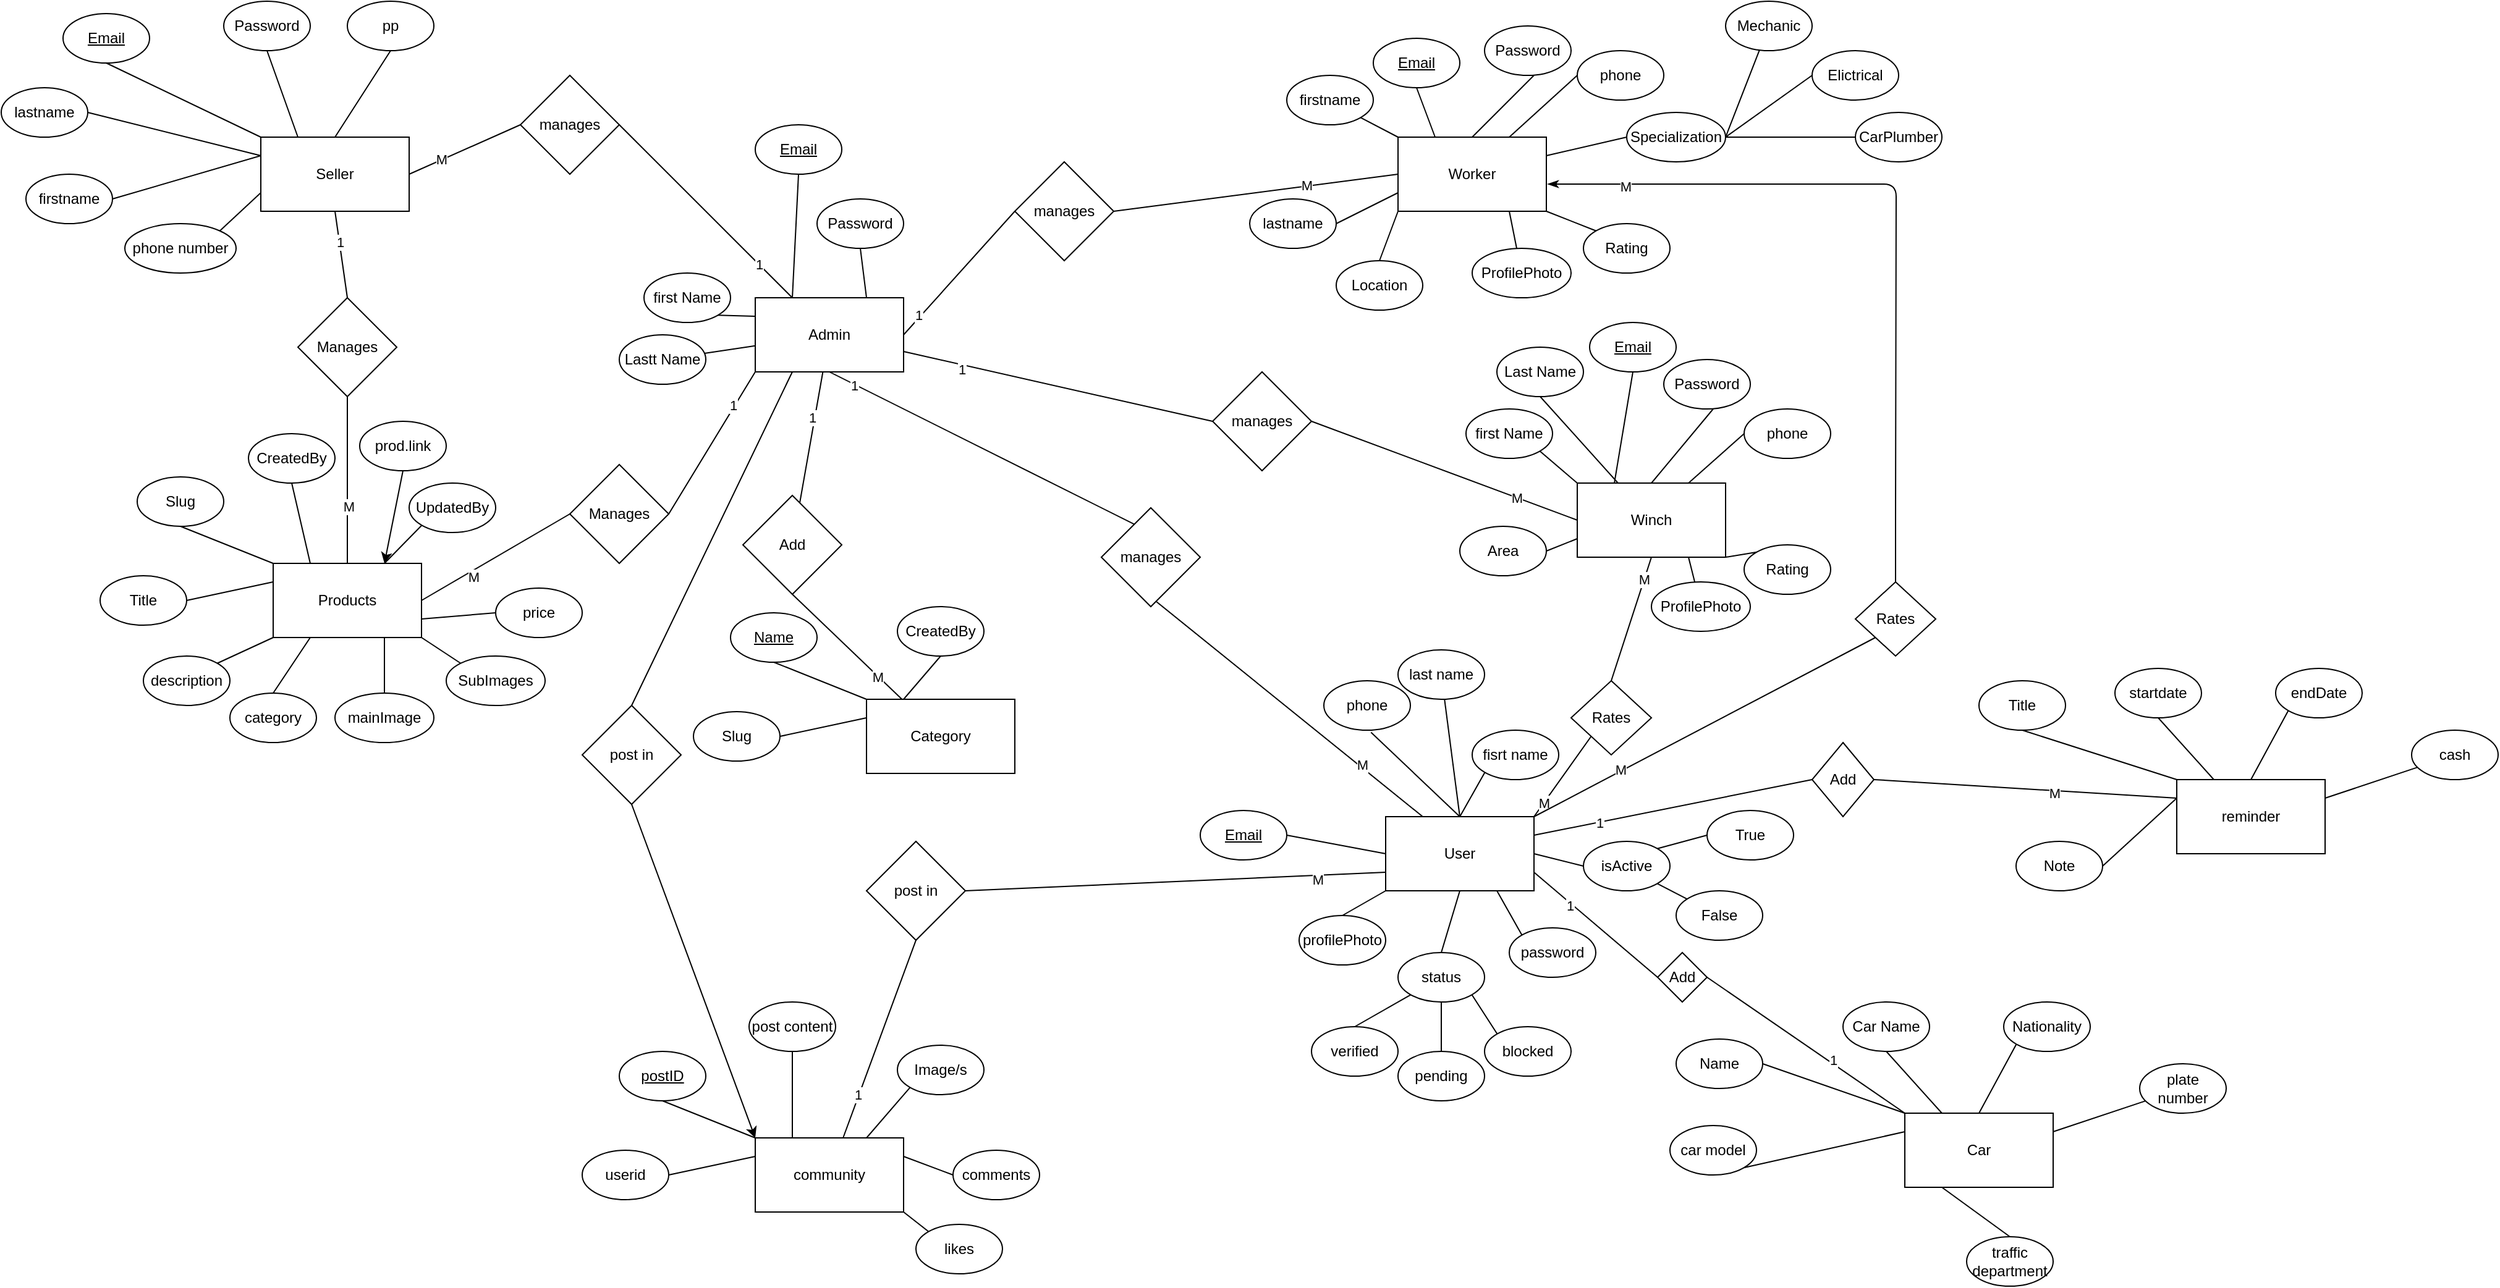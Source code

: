 <mxfile>
    <diagram id="OCHlFH7WqUXdaVGw65OF" name="Page-1">
        <mxGraphModel dx="1028" dy="421" grid="1" gridSize="10" guides="1" tooltips="1" connect="1" arrows="1" fold="1" page="1" pageScale="1" pageWidth="850" pageHeight="1100" math="0" shadow="0">
            <root>
                <mxCell id="0"/>
                <mxCell id="1" parent="0"/>
                <mxCell id="36" style="edgeStyle=none;html=1;exitX=0;exitY=0.25;exitDx=0;exitDy=0;entryX=1;entryY=1;entryDx=0;entryDy=0;strokeColor=default;endArrow=none;endFill=0;" parent="1" source="2" target="4" edge="1">
                    <mxGeometry relative="1" as="geometry"/>
                </mxCell>
                <mxCell id="37" style="edgeStyle=none;html=1;exitX=0.25;exitY=0;exitDx=0;exitDy=0;entryX=0.5;entryY=1;entryDx=0;entryDy=0;strokeColor=default;endArrow=none;endFill=0;" parent="1" source="2" target="3" edge="1">
                    <mxGeometry relative="1" as="geometry"/>
                </mxCell>
                <mxCell id="38" style="edgeStyle=none;html=1;exitX=0.75;exitY=0;exitDx=0;exitDy=0;entryX=0.5;entryY=1;entryDx=0;entryDy=0;strokeColor=default;endArrow=none;endFill=0;" parent="1" source="2" target="5" edge="1">
                    <mxGeometry relative="1" as="geometry"/>
                </mxCell>
                <mxCell id="108" style="edgeStyle=none;html=1;exitX=1;exitY=0.5;exitDx=0;exitDy=0;entryX=0;entryY=0.5;entryDx=0;entryDy=0;strokeColor=default;endArrow=none;endFill=0;" parent="1" source="2" target="107" edge="1">
                    <mxGeometry relative="1" as="geometry"/>
                </mxCell>
                <mxCell id="110" value="1" style="edgeLabel;html=1;align=center;verticalAlign=middle;resizable=0;points=[];" parent="108" vertex="1" connectable="0">
                    <mxGeometry x="-0.703" y="2" relative="1" as="geometry">
                        <mxPoint as="offset"/>
                    </mxGeometry>
                </mxCell>
                <mxCell id="114" value="" style="edgeStyle=none;html=1;strokeColor=default;endArrow=none;endFill=0;entryX=1;entryY=0.5;entryDx=0;entryDy=0;" parent="1" source="2" target="113" edge="1">
                    <mxGeometry relative="1" as="geometry"/>
                </mxCell>
                <mxCell id="120" value="1" style="edgeLabel;html=1;align=center;verticalAlign=middle;resizable=0;points=[];" parent="114" vertex="1" connectable="0">
                    <mxGeometry x="-0.613" relative="1" as="geometry">
                        <mxPoint as="offset"/>
                    </mxGeometry>
                </mxCell>
                <mxCell id="117" value="" style="edgeStyle=none;html=1;strokeColor=default;endArrow=none;endFill=0;entryX=0;entryY=0.5;entryDx=0;entryDy=0;" parent="1" source="2" target="116" edge="1">
                    <mxGeometry relative="1" as="geometry"/>
                </mxCell>
                <mxCell id="122" value="1" style="edgeLabel;html=1;align=center;verticalAlign=middle;resizable=0;points=[];" parent="117" vertex="1" connectable="0">
                    <mxGeometry x="-0.616" y="-3" relative="1" as="geometry">
                        <mxPoint as="offset"/>
                    </mxGeometry>
                </mxCell>
                <mxCell id="125" value="" style="edgeStyle=none;html=1;strokeColor=default;endArrow=none;endFill=0;" parent="1" source="2" target="124" edge="1">
                    <mxGeometry relative="1" as="geometry"/>
                </mxCell>
                <mxCell id="127" value="1" style="edgeLabel;html=1;align=center;verticalAlign=middle;resizable=0;points=[];" parent="125" vertex="1" connectable="0">
                    <mxGeometry x="-0.296" y="-2" relative="1" as="geometry">
                        <mxPoint as="offset"/>
                    </mxGeometry>
                </mxCell>
                <mxCell id="131" style="edgeStyle=none;html=1;exitX=0;exitY=0.5;exitDx=0;exitDy=0;strokeColor=default;endArrow=none;endFill=0;entryX=1;entryY=0.5;entryDx=0;entryDy=0;" parent="1" source="2" target="132" edge="1">
                    <mxGeometry relative="1" as="geometry">
                        <mxPoint x="580" y="350.0" as="targetPoint"/>
                    </mxGeometry>
                </mxCell>
                <mxCell id="134" value="1" style="edgeLabel;html=1;align=center;verticalAlign=middle;resizable=0;points=[];" parent="131" vertex="1" connectable="0">
                    <mxGeometry x="-0.552" y="-1" relative="1" as="geometry">
                        <mxPoint as="offset"/>
                    </mxGeometry>
                </mxCell>
                <mxCell id="219" style="edgeStyle=none;html=1;exitX=0;exitY=1;exitDx=0;exitDy=0;strokeColor=default;endArrow=none;endFill=0;entryX=1;entryY=0.5;entryDx=0;entryDy=0;" parent="1" source="2" target="220" edge="1">
                    <mxGeometry relative="1" as="geometry">
                        <mxPoint x="630" y="460" as="targetPoint"/>
                    </mxGeometry>
                </mxCell>
                <mxCell id="222" value="1" style="edgeLabel;html=1;align=center;verticalAlign=middle;resizable=0;points=[];" parent="219" vertex="1" connectable="0">
                    <mxGeometry x="-0.522" y="-2" relative="1" as="geometry">
                        <mxPoint as="offset"/>
                    </mxGeometry>
                </mxCell>
                <mxCell id="279" style="edgeStyle=none;html=1;exitX=0.25;exitY=1;exitDx=0;exitDy=0;entryX=0.5;entryY=0;entryDx=0;entryDy=0;endArrow=none;endFill=0;" parent="1" source="2" target="278" edge="1">
                    <mxGeometry relative="1" as="geometry"/>
                </mxCell>
                <mxCell id="2" value="Admin" style="rounded=0;whiteSpace=wrap;html=1;" parent="1" vertex="1">
                    <mxGeometry x="720" y="260" width="120" height="60" as="geometry"/>
                </mxCell>
                <mxCell id="3" value="&lt;u&gt;Email&lt;/u&gt;" style="ellipse;whiteSpace=wrap;html=1;" parent="1" vertex="1">
                    <mxGeometry x="720" y="120" width="70" height="40" as="geometry"/>
                </mxCell>
                <mxCell id="4" value="first Name" style="ellipse;whiteSpace=wrap;html=1;" parent="1" vertex="1">
                    <mxGeometry x="630" y="240" width="70" height="40" as="geometry"/>
                </mxCell>
                <mxCell id="5" value="Password" style="ellipse;whiteSpace=wrap;html=1;" parent="1" vertex="1">
                    <mxGeometry x="770" y="180" width="70" height="40" as="geometry"/>
                </mxCell>
                <mxCell id="28" style="edgeStyle=none;html=1;exitX=0.75;exitY=1;exitDx=0;exitDy=0;entryX=0;entryY=0;entryDx=0;entryDy=0;strokeColor=default;endArrow=none;endFill=0;" parent="1" source="7" target="12" edge="1">
                    <mxGeometry relative="1" as="geometry"/>
                </mxCell>
                <mxCell id="29" style="edgeStyle=none;html=1;exitX=1;exitY=0.5;exitDx=0;exitDy=0;entryX=0;entryY=0.5;entryDx=0;entryDy=0;strokeColor=default;endArrow=none;endFill=0;" parent="1" source="7" target="13" edge="1">
                    <mxGeometry relative="1" as="geometry"/>
                </mxCell>
                <mxCell id="32" style="edgeStyle=none;html=1;exitX=0.5;exitY=0;exitDx=0;exitDy=0;entryX=0.545;entryY=1.044;entryDx=0;entryDy=0;strokeColor=default;endArrow=none;endFill=0;entryPerimeter=0;" parent="1" source="7" target="11" edge="1">
                    <mxGeometry relative="1" as="geometry"/>
                </mxCell>
                <mxCell id="34" style="edgeStyle=none;html=1;exitX=0;exitY=0.5;exitDx=0;exitDy=0;entryX=1;entryY=0.5;entryDx=0;entryDy=0;strokeColor=default;endArrow=none;endFill=0;" parent="1" source="7" target="9" edge="1">
                    <mxGeometry relative="1" as="geometry"/>
                </mxCell>
                <mxCell id="35" style="edgeStyle=none;html=1;exitX=0;exitY=1;exitDx=0;exitDy=0;entryX=0.5;entryY=0;entryDx=0;entryDy=0;strokeColor=default;endArrow=none;endFill=0;" parent="1" source="7" target="15" edge="1">
                    <mxGeometry relative="1" as="geometry"/>
                </mxCell>
                <mxCell id="133" style="edgeStyle=none;html=1;exitX=0.25;exitY=0;exitDx=0;exitDy=0;entryX=0;entryY=0.5;entryDx=0;entryDy=0;strokeColor=default;endArrow=none;endFill=0;" parent="1" source="7" target="132" edge="1">
                    <mxGeometry relative="1" as="geometry"/>
                </mxCell>
                <mxCell id="135" value="M" style="edgeLabel;html=1;align=center;verticalAlign=middle;resizable=0;points=[];" parent="133" vertex="1" connectable="0">
                    <mxGeometry x="-0.608" y="-2" relative="1" as="geometry">
                        <mxPoint as="offset"/>
                    </mxGeometry>
                </mxCell>
                <mxCell id="138" style="edgeStyle=none;html=1;exitX=1;exitY=0;exitDx=0;exitDy=0;entryX=0;entryY=1;entryDx=0;entryDy=0;strokeColor=default;endArrow=none;endFill=0;" parent="1" source="7" target="137" edge="1">
                    <mxGeometry relative="1" as="geometry"/>
                </mxCell>
                <mxCell id="140" value="M" style="edgeLabel;html=1;align=center;verticalAlign=middle;resizable=0;points=[];" parent="138" vertex="1" connectable="0">
                    <mxGeometry x="-0.653" relative="1" as="geometry">
                        <mxPoint as="offset"/>
                    </mxGeometry>
                </mxCell>
                <mxCell id="143" style="edgeStyle=none;html=1;exitX=1;exitY=0;exitDx=0;exitDy=0;entryX=0;entryY=1;entryDx=0;entryDy=0;strokeColor=default;endArrow=none;endFill=0;" parent="1" source="7" target="142" edge="1">
                    <mxGeometry relative="1" as="geometry"/>
                </mxCell>
                <mxCell id="144" value="M" style="edgeLabel;html=1;align=center;verticalAlign=middle;resizable=0;points=[];" parent="143" vertex="1" connectable="0">
                    <mxGeometry x="-0.49" y="2" relative="1" as="geometry">
                        <mxPoint as="offset"/>
                    </mxGeometry>
                </mxCell>
                <mxCell id="185" style="edgeStyle=none;html=1;exitX=1;exitY=0.75;exitDx=0;exitDy=0;strokeColor=default;endArrow=none;endFill=0;entryX=0;entryY=0.5;entryDx=0;entryDy=0;" parent="1" source="7" target="191" edge="1">
                    <mxGeometry relative="1" as="geometry">
                        <mxPoint x="1440" y="800" as="targetPoint"/>
                    </mxGeometry>
                </mxCell>
                <mxCell id="193" value="1" style="edgeLabel;html=1;align=center;verticalAlign=middle;resizable=0;points=[];" parent="185" vertex="1" connectable="0">
                    <mxGeometry x="-0.406" y="-2" relative="1" as="geometry">
                        <mxPoint as="offset"/>
                    </mxGeometry>
                </mxCell>
                <mxCell id="187" style="edgeStyle=none;html=1;exitX=1;exitY=0.25;exitDx=0;exitDy=0;entryX=0;entryY=0.5;entryDx=0;entryDy=0;strokeColor=default;endArrow=none;endFill=0;" parent="1" source="7" target="186" edge="1">
                    <mxGeometry relative="1" as="geometry"/>
                </mxCell>
                <mxCell id="189" value="1" style="edgeLabel;html=1;align=center;verticalAlign=middle;resizable=0;points=[];" parent="187" vertex="1" connectable="0">
                    <mxGeometry x="-0.53" relative="1" as="geometry">
                        <mxPoint as="offset"/>
                    </mxGeometry>
                </mxCell>
                <mxCell id="226" style="edgeStyle=none;html=1;exitX=0.5;exitY=0;exitDx=0;exitDy=0;endArrow=none;endFill=0;" parent="1" source="7" target="225" edge="1">
                    <mxGeometry relative="1" as="geometry"/>
                </mxCell>
                <mxCell id="227" style="edgeStyle=none;html=1;exitX=0.5;exitY=0;exitDx=0;exitDy=0;entryX=0;entryY=1;entryDx=0;entryDy=0;endArrow=none;endFill=0;" parent="1" source="7" target="224" edge="1">
                    <mxGeometry relative="1" as="geometry"/>
                </mxCell>
                <mxCell id="256" style="edgeStyle=none;html=1;exitX=0;exitY=0.75;exitDx=0;exitDy=0;entryX=1;entryY=0.5;entryDx=0;entryDy=0;endArrow=none;endFill=0;" parent="1" source="7" target="253" edge="1">
                    <mxGeometry relative="1" as="geometry"/>
                </mxCell>
                <mxCell id="258" value="M" style="edgeLabel;html=1;align=center;verticalAlign=middle;resizable=0;points=[];" parent="256" vertex="1" connectable="0">
                    <mxGeometry x="-0.678" y="3" relative="1" as="geometry">
                        <mxPoint as="offset"/>
                    </mxGeometry>
                </mxCell>
                <mxCell id="7" value="User" style="rounded=0;whiteSpace=wrap;html=1;" parent="1" vertex="1">
                    <mxGeometry x="1230" y="680" width="120" height="60" as="geometry"/>
                </mxCell>
                <mxCell id="9" value="&lt;u&gt;Email&lt;/u&gt;" style="ellipse;whiteSpace=wrap;html=1;" parent="1" vertex="1">
                    <mxGeometry x="1080" y="675" width="70" height="40" as="geometry"/>
                </mxCell>
                <mxCell id="11" value="phone" style="ellipse;whiteSpace=wrap;html=1;" parent="1" vertex="1">
                    <mxGeometry x="1180" y="570" width="70" height="40" as="geometry"/>
                </mxCell>
                <mxCell id="12" value="password" style="ellipse;whiteSpace=wrap;html=1;" parent="1" vertex="1">
                    <mxGeometry x="1330" y="770" width="70" height="40" as="geometry"/>
                </mxCell>
                <mxCell id="30" style="edgeStyle=none;html=1;exitX=1;exitY=0;exitDx=0;exitDy=0;entryX=0;entryY=0.5;entryDx=0;entryDy=0;strokeColor=default;endArrow=none;endFill=0;" parent="1" source="13" target="20" edge="1">
                    <mxGeometry relative="1" as="geometry"/>
                </mxCell>
                <mxCell id="31" style="edgeStyle=none;html=1;exitX=1;exitY=1;exitDx=0;exitDy=0;strokeColor=default;endArrow=none;endFill=0;" parent="1" source="13" target="19" edge="1">
                    <mxGeometry relative="1" as="geometry"/>
                </mxCell>
                <mxCell id="13" value="isActive" style="ellipse;whiteSpace=wrap;html=1;" parent="1" vertex="1">
                    <mxGeometry x="1390" y="700" width="70" height="40" as="geometry"/>
                </mxCell>
                <mxCell id="21" style="edgeStyle=none;html=1;exitX=0;exitY=1;exitDx=0;exitDy=0;entryX=0.5;entryY=0;entryDx=0;entryDy=0;strokeColor=default;endArrow=none;endFill=0;" parent="1" source="14" target="18" edge="1">
                    <mxGeometry relative="1" as="geometry"/>
                </mxCell>
                <mxCell id="25" style="edgeStyle=none;html=1;exitX=0.5;exitY=0;exitDx=0;exitDy=0;entryX=0.5;entryY=1;entryDx=0;entryDy=0;strokeColor=default;endArrow=none;endFill=0;" parent="1" source="14" target="7" edge="1">
                    <mxGeometry relative="1" as="geometry"/>
                </mxCell>
                <mxCell id="26" style="edgeStyle=none;html=1;exitX=0.5;exitY=1;exitDx=0;exitDy=0;strokeColor=default;endArrow=none;endFill=0;" parent="1" source="14" target="17" edge="1">
                    <mxGeometry relative="1" as="geometry"/>
                </mxCell>
                <mxCell id="27" style="edgeStyle=none;html=1;exitX=1;exitY=1;exitDx=0;exitDy=0;entryX=0;entryY=0;entryDx=0;entryDy=0;strokeColor=default;endArrow=none;endFill=0;" parent="1" source="14" target="16" edge="1">
                    <mxGeometry relative="1" as="geometry"/>
                </mxCell>
                <mxCell id="14" value="status" style="ellipse;whiteSpace=wrap;html=1;" parent="1" vertex="1">
                    <mxGeometry x="1240" y="790" width="70" height="40" as="geometry"/>
                </mxCell>
                <mxCell id="15" value="profilePhoto" style="ellipse;whiteSpace=wrap;html=1;" parent="1" vertex="1">
                    <mxGeometry x="1160" y="760" width="70" height="40" as="geometry"/>
                </mxCell>
                <mxCell id="16" value="blocked" style="ellipse;whiteSpace=wrap;html=1;" parent="1" vertex="1">
                    <mxGeometry x="1310" y="850" width="70" height="40" as="geometry"/>
                </mxCell>
                <mxCell id="17" value="pending" style="ellipse;whiteSpace=wrap;html=1;" parent="1" vertex="1">
                    <mxGeometry x="1240" y="870" width="70" height="40" as="geometry"/>
                </mxCell>
                <mxCell id="18" value="verified" style="ellipse;whiteSpace=wrap;html=1;" parent="1" vertex="1">
                    <mxGeometry x="1170" y="850" width="70" height="40" as="geometry"/>
                </mxCell>
                <mxCell id="19" value="False" style="ellipse;whiteSpace=wrap;html=1;" parent="1" vertex="1">
                    <mxGeometry x="1465" y="740" width="70" height="40" as="geometry"/>
                </mxCell>
                <mxCell id="20" value="True" style="ellipse;whiteSpace=wrap;html=1;" parent="1" vertex="1">
                    <mxGeometry x="1490" y="675" width="70" height="40" as="geometry"/>
                </mxCell>
                <mxCell id="48" style="edgeStyle=none;html=1;exitX=0;exitY=0;exitDx=0;exitDy=0;entryX=1;entryY=1;entryDx=0;entryDy=0;strokeColor=default;endArrow=none;endFill=0;" parent="1" source="39" target="40" edge="1">
                    <mxGeometry relative="1" as="geometry"/>
                </mxCell>
                <mxCell id="49" style="edgeStyle=none;html=1;exitX=0.25;exitY=0;exitDx=0;exitDy=0;entryX=0.5;entryY=1;entryDx=0;entryDy=0;strokeColor=default;endArrow=none;endFill=0;" parent="1" source="39" target="41" edge="1">
                    <mxGeometry relative="1" as="geometry"/>
                </mxCell>
                <mxCell id="50" style="edgeStyle=none;html=1;exitX=0.5;exitY=0;exitDx=0;exitDy=0;entryX=0.571;entryY=1;entryDx=0;entryDy=0;entryPerimeter=0;strokeColor=default;endArrow=none;endFill=0;" parent="1" source="39" target="42" edge="1">
                    <mxGeometry relative="1" as="geometry"/>
                </mxCell>
                <mxCell id="51" style="edgeStyle=none;html=1;exitX=0.75;exitY=0;exitDx=0;exitDy=0;entryX=0;entryY=0.5;entryDx=0;entryDy=0;strokeColor=default;endArrow=none;endFill=0;" parent="1" source="39" target="43" edge="1">
                    <mxGeometry relative="1" as="geometry"/>
                </mxCell>
                <mxCell id="52" style="edgeStyle=none;html=1;exitX=1;exitY=0.25;exitDx=0;exitDy=0;entryX=0;entryY=0.5;entryDx=0;entryDy=0;strokeColor=default;endArrow=none;endFill=0;" parent="1" source="39" target="44" edge="1">
                    <mxGeometry relative="1" as="geometry"/>
                </mxCell>
                <mxCell id="61" style="edgeStyle=none;html=1;exitX=1;exitY=1;exitDx=0;exitDy=0;entryX=0;entryY=0;entryDx=0;entryDy=0;strokeColor=default;endArrow=none;endFill=0;" parent="1" source="39" target="56" edge="1">
                    <mxGeometry relative="1" as="geometry"/>
                </mxCell>
                <mxCell id="62" style="edgeStyle=none;html=1;exitX=0.75;exitY=1;exitDx=0;exitDy=0;strokeColor=default;endArrow=none;endFill=0;" parent="1" source="39" target="57" edge="1">
                    <mxGeometry relative="1" as="geometry"/>
                </mxCell>
                <mxCell id="229" style="edgeStyle=none;html=1;exitX=0;exitY=1;exitDx=0;exitDy=0;entryX=0.5;entryY=0;entryDx=0;entryDy=0;endArrow=none;endFill=0;" parent="1" source="39" target="228" edge="1">
                    <mxGeometry relative="1" as="geometry"/>
                </mxCell>
                <mxCell id="277" style="edgeStyle=none;html=1;exitX=0;exitY=0.75;exitDx=0;exitDy=0;entryX=1;entryY=0.5;entryDx=0;entryDy=0;endArrow=none;endFill=0;" parent="1" source="39" target="276" edge="1">
                    <mxGeometry relative="1" as="geometry"/>
                </mxCell>
                <mxCell id="39" value="Worker" style="rounded=0;whiteSpace=wrap;html=1;" parent="1" vertex="1">
                    <mxGeometry x="1240" y="130" width="120" height="60" as="geometry"/>
                </mxCell>
                <mxCell id="40" value="firstname" style="ellipse;whiteSpace=wrap;html=1;" parent="1" vertex="1">
                    <mxGeometry x="1150" y="80" width="70" height="40" as="geometry"/>
                </mxCell>
                <mxCell id="41" value="&lt;u&gt;Email&lt;/u&gt;" style="ellipse;whiteSpace=wrap;html=1;" parent="1" vertex="1">
                    <mxGeometry x="1220" y="50" width="70" height="40" as="geometry"/>
                </mxCell>
                <mxCell id="42" value="Password" style="ellipse;whiteSpace=wrap;html=1;" parent="1" vertex="1">
                    <mxGeometry x="1310" y="40" width="70" height="40" as="geometry"/>
                </mxCell>
                <mxCell id="43" value="phone" style="ellipse;whiteSpace=wrap;html=1;" parent="1" vertex="1">
                    <mxGeometry x="1385" y="60" width="70" height="40" as="geometry"/>
                </mxCell>
                <mxCell id="53" style="edgeStyle=none;html=1;exitX=1;exitY=0.5;exitDx=0;exitDy=0;strokeColor=default;endArrow=none;endFill=0;" parent="1" source="44" target="46" edge="1">
                    <mxGeometry relative="1" as="geometry"/>
                </mxCell>
                <mxCell id="54" style="edgeStyle=none;html=1;entryX=0;entryY=0.5;entryDx=0;entryDy=0;strokeColor=default;endArrow=none;endFill=0;exitX=1;exitY=0.5;exitDx=0;exitDy=0;" parent="1" source="44" target="45" edge="1">
                    <mxGeometry relative="1" as="geometry">
                        <mxPoint x="1480" y="170" as="sourcePoint"/>
                    </mxGeometry>
                </mxCell>
                <mxCell id="55" style="edgeStyle=none;html=1;exitX=1;exitY=0.5;exitDx=0;exitDy=0;entryX=0;entryY=0.5;entryDx=0;entryDy=0;strokeColor=default;endArrow=none;endFill=0;" parent="1" source="44" target="47" edge="1">
                    <mxGeometry relative="1" as="geometry"/>
                </mxCell>
                <mxCell id="44" value="Specialization" style="ellipse;whiteSpace=wrap;html=1;" parent="1" vertex="1">
                    <mxGeometry x="1425" y="110" width="80" height="40" as="geometry"/>
                </mxCell>
                <mxCell id="45" value="Elictrical" style="ellipse;whiteSpace=wrap;html=1;" parent="1" vertex="1">
                    <mxGeometry x="1575" y="60" width="70" height="40" as="geometry"/>
                </mxCell>
                <mxCell id="46" value="Mechanic" style="ellipse;whiteSpace=wrap;html=1;" parent="1" vertex="1">
                    <mxGeometry x="1505" y="20" width="70" height="40" as="geometry"/>
                </mxCell>
                <mxCell id="47" value="CarPlumber" style="ellipse;whiteSpace=wrap;html=1;" parent="1" vertex="1">
                    <mxGeometry x="1610" y="110" width="70" height="40" as="geometry"/>
                </mxCell>
                <mxCell id="56" value="Rating" style="ellipse;whiteSpace=wrap;html=1;" parent="1" vertex="1">
                    <mxGeometry x="1390" y="200" width="70" height="40" as="geometry"/>
                </mxCell>
                <mxCell id="57" value="ProfilePhoto" style="ellipse;whiteSpace=wrap;html=1;" parent="1" vertex="1">
                    <mxGeometry x="1300" y="220" width="80" height="40" as="geometry"/>
                </mxCell>
                <mxCell id="66" style="edgeStyle=none;html=1;exitX=0;exitY=0;exitDx=0;exitDy=0;entryX=1;entryY=1;entryDx=0;entryDy=0;strokeColor=default;endArrow=none;endFill=0;" parent="1" source="75" target="76" edge="1">
                    <mxGeometry relative="1" as="geometry"/>
                </mxCell>
                <mxCell id="67" style="edgeStyle=none;html=1;exitX=0.25;exitY=0;exitDx=0;exitDy=0;entryX=0.5;entryY=1;entryDx=0;entryDy=0;strokeColor=default;endArrow=none;endFill=0;" parent="1" source="75" target="77" edge="1">
                    <mxGeometry relative="1" as="geometry"/>
                </mxCell>
                <mxCell id="68" style="edgeStyle=none;html=1;exitX=0.5;exitY=0;exitDx=0;exitDy=0;entryX=0.571;entryY=1;entryDx=0;entryDy=0;entryPerimeter=0;strokeColor=default;endArrow=none;endFill=0;" parent="1" source="75" target="78" edge="1">
                    <mxGeometry relative="1" as="geometry"/>
                </mxCell>
                <mxCell id="69" style="edgeStyle=none;html=1;exitX=0.75;exitY=0;exitDx=0;exitDy=0;entryX=0;entryY=0.5;entryDx=0;entryDy=0;strokeColor=default;endArrow=none;endFill=0;" parent="1" source="75" target="79" edge="1">
                    <mxGeometry relative="1" as="geometry"/>
                </mxCell>
                <mxCell id="71" style="edgeStyle=none;html=1;exitX=1;exitY=1;exitDx=0;exitDy=0;entryX=0;entryY=0;entryDx=0;entryDy=0;strokeColor=default;endArrow=none;endFill=0;" parent="1" source="75" target="87" edge="1">
                    <mxGeometry relative="1" as="geometry"/>
                </mxCell>
                <mxCell id="72" style="edgeStyle=none;html=1;exitX=0.75;exitY=1;exitDx=0;exitDy=0;strokeColor=default;endArrow=none;endFill=0;" parent="1" source="75" target="88" edge="1">
                    <mxGeometry relative="1" as="geometry"/>
                </mxCell>
                <mxCell id="74" style="edgeStyle=none;html=1;exitX=0;exitY=0.75;exitDx=0;exitDy=0;entryX=1;entryY=0.5;entryDx=0;entryDy=0;strokeColor=default;endArrow=none;endFill=0;" parent="1" source="75" target="90" edge="1">
                    <mxGeometry relative="1" as="geometry"/>
                </mxCell>
                <mxCell id="75" value="Winch" style="rounded=0;whiteSpace=wrap;html=1;" parent="1" vertex="1">
                    <mxGeometry x="1385" y="410" width="120" height="60" as="geometry"/>
                </mxCell>
                <mxCell id="76" value="first Name" style="ellipse;whiteSpace=wrap;html=1;" parent="1" vertex="1">
                    <mxGeometry x="1295" y="350" width="70" height="40" as="geometry"/>
                </mxCell>
                <mxCell id="77" value="&lt;u&gt;Email&lt;/u&gt;" style="ellipse;whiteSpace=wrap;html=1;" parent="1" vertex="1">
                    <mxGeometry x="1395" y="280" width="70" height="40" as="geometry"/>
                </mxCell>
                <mxCell id="78" value="Password" style="ellipse;whiteSpace=wrap;html=1;" parent="1" vertex="1">
                    <mxGeometry x="1455" y="310" width="70" height="40" as="geometry"/>
                </mxCell>
                <mxCell id="79" value="phone" style="ellipse;whiteSpace=wrap;html=1;" parent="1" vertex="1">
                    <mxGeometry x="1520" y="350" width="70" height="40" as="geometry"/>
                </mxCell>
                <mxCell id="87" value="Rating" style="ellipse;whiteSpace=wrap;html=1;" parent="1" vertex="1">
                    <mxGeometry x="1520" y="460" width="70" height="40" as="geometry"/>
                </mxCell>
                <mxCell id="88" value="ProfilePhoto" style="ellipse;whiteSpace=wrap;html=1;" parent="1" vertex="1">
                    <mxGeometry x="1445" y="490" width="80" height="40" as="geometry"/>
                </mxCell>
                <mxCell id="90" value="Area" style="ellipse;whiteSpace=wrap;html=1;" parent="1" vertex="1">
                    <mxGeometry x="1290" y="445" width="70" height="40" as="geometry"/>
                </mxCell>
                <mxCell id="91" style="edgeStyle=none;html=1;exitX=0;exitY=0.25;exitDx=0;exitDy=0;entryX=1;entryY=0.5;entryDx=0;entryDy=0;strokeColor=default;endArrow=none;endFill=0;" parent="1" source="94" target="96" edge="1">
                    <mxGeometry relative="1" as="geometry"/>
                </mxCell>
                <mxCell id="92" style="edgeStyle=none;html=1;exitX=0;exitY=0;exitDx=0;exitDy=0;entryX=0.5;entryY=1;entryDx=0;entryDy=0;strokeColor=default;endArrow=none;endFill=0;" parent="1" source="94" target="95" edge="1">
                    <mxGeometry relative="1" as="geometry"/>
                </mxCell>
                <mxCell id="93" style="edgeStyle=none;html=1;exitX=0.25;exitY=0;exitDx=0;exitDy=0;strokeColor=default;endArrow=none;endFill=0;entryX=0.5;entryY=1;entryDx=0;entryDy=0;" parent="1" source="94" target="97" edge="1">
                    <mxGeometry relative="1" as="geometry">
                        <mxPoint x="350" y="30" as="targetPoint"/>
                    </mxGeometry>
                </mxCell>
                <mxCell id="214" style="edgeStyle=none;html=1;exitX=0.5;exitY=1;exitDx=0;exitDy=0;entryX=0.5;entryY=0;entryDx=0;entryDy=0;strokeColor=default;endArrow=none;endFill=0;" parent="1" source="94" target="213" edge="1">
                    <mxGeometry relative="1" as="geometry"/>
                </mxCell>
                <mxCell id="218" value="1" style="edgeLabel;html=1;align=center;verticalAlign=middle;resizable=0;points=[];" parent="214" vertex="1" connectable="0">
                    <mxGeometry x="-0.309" relative="1" as="geometry">
                        <mxPoint as="offset"/>
                    </mxGeometry>
                </mxCell>
                <mxCell id="273" style="edgeStyle=none;html=1;exitX=0;exitY=0.25;exitDx=0;exitDy=0;entryX=1;entryY=0.5;entryDx=0;entryDy=0;endArrow=none;endFill=0;" parent="1" source="94" target="272" edge="1">
                    <mxGeometry relative="1" as="geometry"/>
                </mxCell>
                <mxCell id="94" value="Seller" style="rounded=0;whiteSpace=wrap;html=1;" parent="1" vertex="1">
                    <mxGeometry x="320" y="130" width="120" height="60" as="geometry"/>
                </mxCell>
                <mxCell id="95" value="&lt;u&gt;Email&lt;/u&gt;" style="ellipse;whiteSpace=wrap;html=1;" parent="1" vertex="1">
                    <mxGeometry x="160" y="30" width="70" height="40" as="geometry"/>
                </mxCell>
                <mxCell id="96" value="firstname" style="ellipse;whiteSpace=wrap;html=1;" parent="1" vertex="1">
                    <mxGeometry x="130" y="160" width="70" height="40" as="geometry"/>
                </mxCell>
                <mxCell id="97" value="Password" style="ellipse;whiteSpace=wrap;html=1;" parent="1" vertex="1">
                    <mxGeometry x="290" y="20" width="70" height="40" as="geometry"/>
                </mxCell>
                <mxCell id="100" style="edgeStyle=none;html=1;exitX=0;exitY=0.25;exitDx=0;exitDy=0;entryX=1;entryY=0.5;entryDx=0;entryDy=0;strokeColor=default;endArrow=none;endFill=0;" parent="1" source="103" target="105" edge="1">
                    <mxGeometry relative="1" as="geometry">
                        <mxPoint x="774.586" y="614.234" as="targetPoint"/>
                    </mxGeometry>
                </mxCell>
                <mxCell id="101" style="edgeStyle=none;html=1;exitX=0;exitY=0;exitDx=0;exitDy=0;entryX=0.5;entryY=1;entryDx=0;entryDy=0;strokeColor=default;endArrow=none;endFill=0;" parent="1" source="103" target="104" edge="1">
                    <mxGeometry relative="1" as="geometry"/>
                </mxCell>
                <mxCell id="102" style="edgeStyle=none;html=1;exitX=0.25;exitY=0;exitDx=0;exitDy=0;entryX=0.5;entryY=1;entryDx=0;entryDy=0;strokeColor=default;endArrow=none;endFill=0;" parent="1" source="103" target="106" edge="1">
                    <mxGeometry relative="1" as="geometry"/>
                </mxCell>
                <mxCell id="103" value="Category" style="rounded=0;whiteSpace=wrap;html=1;" parent="1" vertex="1">
                    <mxGeometry x="810" y="585" width="120" height="60" as="geometry"/>
                </mxCell>
                <mxCell id="104" value="&lt;u&gt;Name&lt;/u&gt;" style="ellipse;whiteSpace=wrap;html=1;" parent="1" vertex="1">
                    <mxGeometry x="700" y="515" width="70" height="40" as="geometry"/>
                </mxCell>
                <mxCell id="105" value="Slug" style="ellipse;whiteSpace=wrap;html=1;" parent="1" vertex="1">
                    <mxGeometry x="670" y="595" width="70" height="40" as="geometry"/>
                </mxCell>
                <mxCell id="106" value="CreatedBy" style="ellipse;whiteSpace=wrap;html=1;" parent="1" vertex="1">
                    <mxGeometry x="835" y="510" width="70" height="40" as="geometry"/>
                </mxCell>
                <mxCell id="109" style="edgeStyle=none;html=1;exitX=1;exitY=0.5;exitDx=0;exitDy=0;entryX=0;entryY=0.5;entryDx=0;entryDy=0;strokeColor=default;endArrow=none;endFill=0;" parent="1" source="107" target="39" edge="1">
                    <mxGeometry relative="1" as="geometry">
                        <mxPoint x="865" y="180" as="sourcePoint"/>
                    </mxGeometry>
                </mxCell>
                <mxCell id="111" value="M" style="edgeLabel;html=1;align=center;verticalAlign=middle;resizable=0;points=[];" parent="109" vertex="1" connectable="0">
                    <mxGeometry x="0.352" y="1" relative="1" as="geometry">
                        <mxPoint as="offset"/>
                    </mxGeometry>
                </mxCell>
                <mxCell id="107" value="manages" style="rhombus;whiteSpace=wrap;html=1;" parent="1" vertex="1">
                    <mxGeometry x="930" y="150" width="80" height="80" as="geometry"/>
                </mxCell>
                <mxCell id="115" style="edgeStyle=none;html=1;exitX=0;exitY=0.5;exitDx=0;exitDy=0;entryX=1;entryY=0.5;entryDx=0;entryDy=0;strokeColor=default;endArrow=none;endFill=0;" parent="1" source="113" target="94" edge="1">
                    <mxGeometry relative="1" as="geometry">
                        <mxPoint x="845" y="370" as="sourcePoint"/>
                    </mxGeometry>
                </mxCell>
                <mxCell id="119" value="M" style="edgeLabel;html=1;align=center;verticalAlign=middle;resizable=0;points=[];" parent="115" vertex="1" connectable="0">
                    <mxGeometry x="0.425" y="-1" relative="1" as="geometry">
                        <mxPoint as="offset"/>
                    </mxGeometry>
                </mxCell>
                <mxCell id="113" value="manages" style="rhombus;whiteSpace=wrap;html=1;rounded=0;" parent="1" vertex="1">
                    <mxGeometry x="530" y="80" width="80" height="80" as="geometry"/>
                </mxCell>
                <mxCell id="121" style="edgeStyle=none;html=1;exitX=1;exitY=0.5;exitDx=0;exitDy=0;entryX=0;entryY=0.5;entryDx=0;entryDy=0;strokeColor=default;endArrow=none;endFill=0;" parent="1" source="116" target="75" edge="1">
                    <mxGeometry relative="1" as="geometry"/>
                </mxCell>
                <mxCell id="123" value="M" style="edgeLabel;html=1;align=center;verticalAlign=middle;resizable=0;points=[];" parent="121" vertex="1" connectable="0">
                    <mxGeometry x="0.548" relative="1" as="geometry">
                        <mxPoint x="-1" as="offset"/>
                    </mxGeometry>
                </mxCell>
                <mxCell id="116" value="manages" style="rhombus;whiteSpace=wrap;html=1;rounded=0;" parent="1" vertex="1">
                    <mxGeometry x="1090" y="320" width="80" height="80" as="geometry"/>
                </mxCell>
                <mxCell id="126" style="edgeStyle=none;html=1;exitX=0.5;exitY=1;exitDx=0;exitDy=0;strokeColor=default;endArrow=none;endFill=0;" parent="1" source="124" target="103" edge="1">
                    <mxGeometry relative="1" as="geometry"/>
                </mxCell>
                <mxCell id="128" value="M" style="edgeLabel;html=1;align=center;verticalAlign=middle;resizable=0;points=[];" parent="126" vertex="1" connectable="0">
                    <mxGeometry x="0.558" y="-1" relative="1" as="geometry">
                        <mxPoint as="offset"/>
                    </mxGeometry>
                </mxCell>
                <mxCell id="124" value="Add" style="rhombus;whiteSpace=wrap;html=1;rounded=0;" parent="1" vertex="1">
                    <mxGeometry x="710" y="420" width="80" height="80" as="geometry"/>
                </mxCell>
                <mxCell id="132" value="manages" style="rhombus;whiteSpace=wrap;html=1;" parent="1" vertex="1">
                    <mxGeometry x="1000" y="430" width="80" height="80" as="geometry"/>
                </mxCell>
                <mxCell id="139" style="edgeStyle=none;html=1;exitX=0.5;exitY=0;exitDx=0;exitDy=0;entryX=0.5;entryY=1;entryDx=0;entryDy=0;strokeColor=default;endArrow=none;endFill=0;" parent="1" source="137" target="75" edge="1">
                    <mxGeometry relative="1" as="geometry"/>
                </mxCell>
                <mxCell id="141" value="M" style="edgeLabel;html=1;align=center;verticalAlign=middle;resizable=0;points=[];" parent="139" vertex="1" connectable="0">
                    <mxGeometry x="0.64" relative="1" as="geometry">
                        <mxPoint as="offset"/>
                    </mxGeometry>
                </mxCell>
                <mxCell id="147" style="edgeStyle=orthogonalEdgeStyle;html=1;exitX=0.5;exitY=0;exitDx=0;exitDy=0;strokeColor=default;endArrow=classicThin;endFill=1;startArrow=none;startFill=0;" parent="1" source="142" edge="1">
                    <mxGeometry relative="1" as="geometry">
                        <mxPoint x="1361" y="168" as="targetPoint"/>
                        <Array as="points">
                            <mxPoint x="1643" y="435"/>
                            <mxPoint x="1643" y="168"/>
                        </Array>
                    </mxGeometry>
                </mxCell>
                <mxCell id="148" value="M" style="edgeLabel;html=1;align=center;verticalAlign=middle;resizable=0;points=[];" parent="147" vertex="1" connectable="0">
                    <mxGeometry x="0.794" y="2" relative="1" as="geometry">
                        <mxPoint as="offset"/>
                    </mxGeometry>
                </mxCell>
                <mxCell id="137" value="Rates" style="rhombus;whiteSpace=wrap;html=1;" parent="1" vertex="1">
                    <mxGeometry x="1380" y="570" width="65" height="60" as="geometry"/>
                </mxCell>
                <mxCell id="142" value="Rates" style="rhombus;whiteSpace=wrap;html=1;" parent="1" vertex="1">
                    <mxGeometry x="1610" y="490" width="65" height="60" as="geometry"/>
                </mxCell>
                <mxCell id="149" style="edgeStyle=none;html=1;exitX=0;exitY=0.25;exitDx=0;exitDy=0;entryX=1;entryY=1;entryDx=0;entryDy=0;strokeColor=default;endArrow=none;endFill=0;" parent="1" source="153" target="155" edge="1">
                    <mxGeometry relative="1" as="geometry"/>
                </mxCell>
                <mxCell id="150" style="edgeStyle=none;html=1;exitX=0;exitY=0;exitDx=0;exitDy=0;entryX=1;entryY=0.5;entryDx=0;entryDy=0;strokeColor=default;endArrow=none;endFill=0;" parent="1" source="153" target="154" edge="1">
                    <mxGeometry relative="1" as="geometry"/>
                </mxCell>
                <mxCell id="151" style="edgeStyle=none;html=1;exitX=0.25;exitY=0;exitDx=0;exitDy=0;strokeColor=default;endArrow=none;endFill=0;entryX=0.5;entryY=1;entryDx=0;entryDy=0;" parent="1" source="153" target="156" edge="1">
                    <mxGeometry relative="1" as="geometry">
                        <mxPoint x="1680" y="820" as="targetPoint"/>
                    </mxGeometry>
                </mxCell>
                <mxCell id="152" style="edgeStyle=none;html=1;exitX=0.5;exitY=0;exitDx=0;exitDy=0;entryX=0;entryY=1;entryDx=0;entryDy=0;strokeColor=default;endArrow=none;endFill=0;" parent="1" source="153" target="157" edge="1">
                    <mxGeometry relative="1" as="geometry"/>
                </mxCell>
                <mxCell id="161" style="html=1;exitX=1;exitY=0.25;exitDx=0;exitDy=0;strokeColor=default;endArrow=none;endFill=0;" parent="1" source="153" target="159" edge="1">
                    <mxGeometry relative="1" as="geometry"/>
                </mxCell>
                <mxCell id="165" style="edgeStyle=none;html=1;exitX=0.25;exitY=1;exitDx=0;exitDy=0;entryX=0.5;entryY=0;entryDx=0;entryDy=0;strokeColor=default;endArrow=none;endFill=0;" parent="1" source="153" target="164" edge="1">
                    <mxGeometry relative="1" as="geometry"/>
                </mxCell>
                <mxCell id="153" value="Car" style="rounded=0;whiteSpace=wrap;html=1;" parent="1" vertex="1">
                    <mxGeometry x="1650" y="920" width="120" height="60" as="geometry"/>
                </mxCell>
                <mxCell id="154" value="Name" style="ellipse;whiteSpace=wrap;html=1;" parent="1" vertex="1">
                    <mxGeometry x="1465" y="860" width="70" height="40" as="geometry"/>
                </mxCell>
                <mxCell id="155" value="car model" style="ellipse;whiteSpace=wrap;html=1;" parent="1" vertex="1">
                    <mxGeometry x="1460" y="930" width="70" height="40" as="geometry"/>
                </mxCell>
                <mxCell id="156" value="Car Name" style="ellipse;whiteSpace=wrap;html=1;" parent="1" vertex="1">
                    <mxGeometry x="1600" y="830" width="70" height="40" as="geometry"/>
                </mxCell>
                <mxCell id="157" value="Nationality" style="ellipse;whiteSpace=wrap;html=1;" parent="1" vertex="1">
                    <mxGeometry x="1730" y="830" width="70" height="40" as="geometry"/>
                </mxCell>
                <mxCell id="159" value="plate number" style="ellipse;whiteSpace=wrap;html=1;" parent="1" vertex="1">
                    <mxGeometry x="1840" y="880" width="70" height="40" as="geometry"/>
                </mxCell>
                <mxCell id="164" value="traffic department" style="ellipse;whiteSpace=wrap;html=1;" parent="1" vertex="1">
                    <mxGeometry x="1700" y="1020" width="70" height="40" as="geometry"/>
                </mxCell>
                <mxCell id="167" style="edgeStyle=none;html=1;exitX=0;exitY=0.25;exitDx=0;exitDy=0;entryX=1;entryY=0.5;entryDx=0;entryDy=0;strokeColor=default;endArrow=none;endFill=0;" parent="1" source="175" target="177" edge="1">
                    <mxGeometry relative="1" as="geometry"/>
                </mxCell>
                <mxCell id="168" style="edgeStyle=none;html=1;exitX=0;exitY=0;exitDx=0;exitDy=0;entryX=0.5;entryY=1;entryDx=0;entryDy=0;strokeColor=default;endArrow=none;endFill=0;" parent="1" source="175" target="176" edge="1">
                    <mxGeometry relative="1" as="geometry"/>
                </mxCell>
                <mxCell id="169" style="edgeStyle=none;html=1;exitX=0.25;exitY=0;exitDx=0;exitDy=0;strokeColor=default;endArrow=none;endFill=0;entryX=0.5;entryY=1;entryDx=0;entryDy=0;" parent="1" source="175" target="178" edge="1">
                    <mxGeometry relative="1" as="geometry">
                        <mxPoint x="1900" y="550" as="targetPoint"/>
                    </mxGeometry>
                </mxCell>
                <mxCell id="170" style="edgeStyle=none;html=1;exitX=0.5;exitY=0;exitDx=0;exitDy=0;entryX=0;entryY=1;entryDx=0;entryDy=0;strokeColor=default;endArrow=none;endFill=0;" parent="1" source="175" target="179" edge="1">
                    <mxGeometry relative="1" as="geometry"/>
                </mxCell>
                <mxCell id="171" style="html=1;exitX=1;exitY=0.25;exitDx=0;exitDy=0;strokeColor=default;endArrow=none;endFill=0;" parent="1" source="175" target="180" edge="1">
                    <mxGeometry relative="1" as="geometry"/>
                </mxCell>
                <mxCell id="175" value="reminder" style="rounded=0;whiteSpace=wrap;html=1;" parent="1" vertex="1">
                    <mxGeometry x="1870" y="650" width="120" height="60" as="geometry"/>
                </mxCell>
                <mxCell id="176" value="Title" style="ellipse;whiteSpace=wrap;html=1;" parent="1" vertex="1">
                    <mxGeometry x="1710" y="570" width="70" height="40" as="geometry"/>
                </mxCell>
                <mxCell id="177" value="Note" style="ellipse;whiteSpace=wrap;html=1;" parent="1" vertex="1">
                    <mxGeometry x="1740" y="700" width="70" height="40" as="geometry"/>
                </mxCell>
                <mxCell id="178" value="startdate" style="ellipse;whiteSpace=wrap;html=1;" parent="1" vertex="1">
                    <mxGeometry x="1820" y="560" width="70" height="40" as="geometry"/>
                </mxCell>
                <mxCell id="179" value="endDate" style="ellipse;whiteSpace=wrap;html=1;" parent="1" vertex="1">
                    <mxGeometry x="1950" y="560" width="70" height="40" as="geometry"/>
                </mxCell>
                <mxCell id="180" value="cash" style="ellipse;whiteSpace=wrap;html=1;" parent="1" vertex="1">
                    <mxGeometry x="2060" y="610" width="70" height="40" as="geometry"/>
                </mxCell>
                <mxCell id="188" style="edgeStyle=none;html=1;exitX=1;exitY=0.5;exitDx=0;exitDy=0;entryX=0;entryY=0.25;entryDx=0;entryDy=0;strokeColor=default;endArrow=none;endFill=0;" parent="1" source="186" target="175" edge="1">
                    <mxGeometry relative="1" as="geometry"/>
                </mxCell>
                <mxCell id="190" value="M" style="edgeLabel;html=1;align=center;verticalAlign=middle;resizable=0;points=[];" parent="188" vertex="1" connectable="0">
                    <mxGeometry x="0.193" y="-2" relative="1" as="geometry">
                        <mxPoint as="offset"/>
                    </mxGeometry>
                </mxCell>
                <mxCell id="186" value="Add" style="rhombus;whiteSpace=wrap;html=1;" parent="1" vertex="1">
                    <mxGeometry x="1575" y="620" width="50" height="60" as="geometry"/>
                </mxCell>
                <mxCell id="192" style="edgeStyle=none;html=1;exitX=1;exitY=0.5;exitDx=0;exitDy=0;entryX=0;entryY=0;entryDx=0;entryDy=0;strokeColor=default;endArrow=none;endFill=0;" parent="1" source="191" target="153" edge="1">
                    <mxGeometry relative="1" as="geometry"/>
                </mxCell>
                <mxCell id="194" value="1" style="edgeLabel;html=1;align=center;verticalAlign=middle;resizable=0;points=[];" parent="192" vertex="1" connectable="0">
                    <mxGeometry x="0.254" y="2" relative="1" as="geometry">
                        <mxPoint as="offset"/>
                    </mxGeometry>
                </mxCell>
                <mxCell id="191" value="Add" style="rhombus;whiteSpace=wrap;html=1;" parent="1" vertex="1">
                    <mxGeometry x="1450" y="790" width="40" height="40" as="geometry"/>
                </mxCell>
                <mxCell id="195" style="edgeStyle=none;html=1;exitX=0;exitY=0.25;exitDx=0;exitDy=0;entryX=1;entryY=0.5;entryDx=0;entryDy=0;strokeColor=default;endArrow=none;endFill=0;" parent="1" source="198" target="200" edge="1">
                    <mxGeometry relative="1" as="geometry">
                        <mxPoint x="294.586" y="504.234" as="targetPoint"/>
                    </mxGeometry>
                </mxCell>
                <mxCell id="196" style="edgeStyle=none;html=1;exitX=0;exitY=0;exitDx=0;exitDy=0;entryX=0.5;entryY=1;entryDx=0;entryDy=0;strokeColor=default;endArrow=none;endFill=0;" parent="1" source="198" target="199" edge="1">
                    <mxGeometry relative="1" as="geometry"/>
                </mxCell>
                <mxCell id="197" style="edgeStyle=none;html=1;exitX=0.25;exitY=0;exitDx=0;exitDy=0;entryX=0.5;entryY=1;entryDx=0;entryDy=0;strokeColor=default;endArrow=none;endFill=0;" parent="1" source="198" target="201" edge="1">
                    <mxGeometry relative="1" as="geometry"/>
                </mxCell>
                <mxCell id="208" style="edgeStyle=none;html=1;exitX=0.75;exitY=0;exitDx=0;exitDy=0;entryX=0;entryY=1;entryDx=0;entryDy=0;strokeColor=default;endArrow=none;endFill=0;" parent="1" source="198" target="207" edge="1">
                    <mxGeometry relative="1" as="geometry"/>
                </mxCell>
                <mxCell id="209" style="edgeStyle=none;html=1;exitX=1;exitY=1;exitDx=0;exitDy=0;entryX=0;entryY=0;entryDx=0;entryDy=0;strokeColor=default;endArrow=none;endFill=0;" parent="1" source="198" target="205" edge="1">
                    <mxGeometry relative="1" as="geometry"/>
                </mxCell>
                <mxCell id="210" style="edgeStyle=none;html=1;exitX=0.75;exitY=1;exitDx=0;exitDy=0;entryX=0.5;entryY=0;entryDx=0;entryDy=0;strokeColor=default;endArrow=none;endFill=0;" parent="1" source="198" target="206" edge="1">
                    <mxGeometry relative="1" as="geometry"/>
                </mxCell>
                <mxCell id="211" style="edgeStyle=none;html=1;exitX=0.25;exitY=1;exitDx=0;exitDy=0;entryX=0.5;entryY=0;entryDx=0;entryDy=0;strokeColor=default;endArrow=none;endFill=0;" parent="1" source="198" target="204" edge="1">
                    <mxGeometry relative="1" as="geometry"/>
                </mxCell>
                <mxCell id="212" style="edgeStyle=none;html=1;exitX=0;exitY=1;exitDx=0;exitDy=0;entryX=1;entryY=0;entryDx=0;entryDy=0;strokeColor=default;endArrow=none;endFill=0;" parent="1" source="198" target="203" edge="1">
                    <mxGeometry relative="1" as="geometry"/>
                </mxCell>
                <mxCell id="231" style="edgeStyle=none;html=1;exitX=1;exitY=0.75;exitDx=0;exitDy=0;entryX=0;entryY=0.5;entryDx=0;entryDy=0;endArrow=none;endFill=0;" parent="1" source="198" target="230" edge="1">
                    <mxGeometry relative="1" as="geometry"/>
                </mxCell>
                <mxCell id="198" value="Products" style="rounded=0;whiteSpace=wrap;html=1;" parent="1" vertex="1">
                    <mxGeometry x="330" y="475" width="120" height="60" as="geometry"/>
                </mxCell>
                <mxCell id="199" value="Slug" style="ellipse;whiteSpace=wrap;html=1;" parent="1" vertex="1">
                    <mxGeometry x="220" y="405" width="70" height="40" as="geometry"/>
                </mxCell>
                <mxCell id="200" value="Title" style="ellipse;whiteSpace=wrap;html=1;" parent="1" vertex="1">
                    <mxGeometry x="190" y="485" width="70" height="40" as="geometry"/>
                </mxCell>
                <mxCell id="201" value="CreatedBy" style="ellipse;whiteSpace=wrap;html=1;" parent="1" vertex="1">
                    <mxGeometry x="310" y="370" width="70" height="40" as="geometry"/>
                </mxCell>
                <mxCell id="203" value="description" style="ellipse;whiteSpace=wrap;html=1;" parent="1" vertex="1">
                    <mxGeometry x="225" y="550" width="70" height="40" as="geometry"/>
                </mxCell>
                <mxCell id="204" value="category" style="ellipse;whiteSpace=wrap;html=1;" parent="1" vertex="1">
                    <mxGeometry x="295" y="580" width="70" height="40" as="geometry"/>
                </mxCell>
                <mxCell id="205" value="SubImages" style="ellipse;whiteSpace=wrap;html=1;" parent="1" vertex="1">
                    <mxGeometry x="470" y="550" width="80" height="40" as="geometry"/>
                </mxCell>
                <mxCell id="206" value="mainImage" style="ellipse;whiteSpace=wrap;html=1;" parent="1" vertex="1">
                    <mxGeometry x="380" y="580" width="80" height="40" as="geometry"/>
                </mxCell>
                <mxCell id="207" value="UpdatedBy" style="ellipse;whiteSpace=wrap;html=1;" parent="1" vertex="1">
                    <mxGeometry x="440" y="410" width="70" height="40" as="geometry"/>
                </mxCell>
                <mxCell id="215" style="edgeStyle=none;html=1;exitX=0.5;exitY=1;exitDx=0;exitDy=0;entryX=0.5;entryY=0;entryDx=0;entryDy=0;strokeColor=default;endArrow=none;endFill=0;" parent="1" source="213" target="198" edge="1">
                    <mxGeometry relative="1" as="geometry"/>
                </mxCell>
                <mxCell id="217" value="M" style="edgeLabel;html=1;align=center;verticalAlign=middle;resizable=0;points=[];" parent="215" vertex="1" connectable="0">
                    <mxGeometry x="0.317" y="1" relative="1" as="geometry">
                        <mxPoint as="offset"/>
                    </mxGeometry>
                </mxCell>
                <mxCell id="213" value="Manages" style="rhombus;whiteSpace=wrap;html=1;" parent="1" vertex="1">
                    <mxGeometry x="350" y="260" width="80" height="80" as="geometry"/>
                </mxCell>
                <mxCell id="221" style="edgeStyle=none;html=1;exitX=0;exitY=0.5;exitDx=0;exitDy=0;entryX=1;entryY=0.5;entryDx=0;entryDy=0;strokeColor=default;endArrow=none;endFill=0;" parent="1" source="220" target="198" edge="1">
                    <mxGeometry relative="1" as="geometry"/>
                </mxCell>
                <mxCell id="223" value="M" style="edgeLabel;html=1;align=center;verticalAlign=middle;resizable=0;points=[];" parent="221" vertex="1" connectable="0">
                    <mxGeometry x="0.343" y="4" relative="1" as="geometry">
                        <mxPoint as="offset"/>
                    </mxGeometry>
                </mxCell>
                <mxCell id="220" value="Manages" style="rhombus;whiteSpace=wrap;html=1;" parent="1" vertex="1">
                    <mxGeometry x="570" y="395" width="80" height="80" as="geometry"/>
                </mxCell>
                <mxCell id="224" value="fisrt name" style="ellipse;whiteSpace=wrap;html=1;" parent="1" vertex="1">
                    <mxGeometry x="1300" y="610" width="70" height="40" as="geometry"/>
                </mxCell>
                <mxCell id="225" value="last name" style="ellipse;whiteSpace=wrap;html=1;" parent="1" vertex="1">
                    <mxGeometry x="1240" y="545" width="70" height="40" as="geometry"/>
                </mxCell>
                <mxCell id="228" value="Location" style="ellipse;whiteSpace=wrap;html=1;" parent="1" vertex="1">
                    <mxGeometry x="1190" y="230" width="70" height="40" as="geometry"/>
                </mxCell>
                <mxCell id="230" value="price" style="ellipse;whiteSpace=wrap;html=1;" parent="1" vertex="1">
                    <mxGeometry x="510" y="495" width="70" height="40" as="geometry"/>
                </mxCell>
                <mxCell id="244" style="edgeStyle=none;html=1;exitX=0;exitY=0.25;exitDx=0;exitDy=0;entryX=1;entryY=0.5;entryDx=0;entryDy=0;strokeColor=default;endArrow=none;endFill=0;" parent="1" source="247" target="249" edge="1">
                    <mxGeometry relative="1" as="geometry">
                        <mxPoint x="684.586" y="969.234" as="targetPoint"/>
                    </mxGeometry>
                </mxCell>
                <mxCell id="245" style="edgeStyle=none;html=1;exitX=0;exitY=0;exitDx=0;exitDy=0;entryX=0.5;entryY=1;entryDx=0;entryDy=0;strokeColor=default;endArrow=none;endFill=0;" parent="1" source="247" target="248" edge="1">
                    <mxGeometry relative="1" as="geometry"/>
                </mxCell>
                <mxCell id="246" style="edgeStyle=none;html=1;exitX=0.25;exitY=0;exitDx=0;exitDy=0;entryX=0.5;entryY=1;entryDx=0;entryDy=0;strokeColor=default;endArrow=none;endFill=0;" parent="1" source="247" target="250" edge="1">
                    <mxGeometry relative="1" as="geometry"/>
                </mxCell>
                <mxCell id="259" style="edgeStyle=none;html=1;exitX=0.75;exitY=0;exitDx=0;exitDy=0;entryX=0;entryY=1;entryDx=0;entryDy=0;endArrow=none;endFill=0;" parent="1" source="247" target="254" edge="1">
                    <mxGeometry relative="1" as="geometry"/>
                </mxCell>
                <mxCell id="260" style="edgeStyle=none;html=1;exitX=1;exitY=0.25;exitDx=0;exitDy=0;entryX=0;entryY=0.5;entryDx=0;entryDy=0;endArrow=none;endFill=0;" parent="1" source="247" target="255" edge="1">
                    <mxGeometry relative="1" as="geometry"/>
                </mxCell>
                <mxCell id="263" style="edgeStyle=none;html=1;exitX=1;exitY=1;exitDx=0;exitDy=0;entryX=0;entryY=0;entryDx=0;entryDy=0;startArrow=none;startFill=0;endArrow=none;endFill=0;" parent="1" source="247" target="262" edge="1">
                    <mxGeometry relative="1" as="geometry"/>
                </mxCell>
                <mxCell id="247" value="community" style="rounded=0;whiteSpace=wrap;html=1;" parent="1" vertex="1">
                    <mxGeometry x="720" y="940" width="120" height="60" as="geometry"/>
                </mxCell>
                <mxCell id="248" value="&lt;u&gt;postID&lt;/u&gt;" style="ellipse;whiteSpace=wrap;html=1;" parent="1" vertex="1">
                    <mxGeometry x="610" y="870" width="70" height="40" as="geometry"/>
                </mxCell>
                <mxCell id="249" value="userid" style="ellipse;whiteSpace=wrap;html=1;" parent="1" vertex="1">
                    <mxGeometry x="580" y="950" width="70" height="40" as="geometry"/>
                </mxCell>
                <mxCell id="250" value="post content" style="ellipse;whiteSpace=wrap;html=1;" parent="1" vertex="1">
                    <mxGeometry x="715" y="830" width="70" height="40" as="geometry"/>
                </mxCell>
                <mxCell id="251" style="edgeStyle=none;html=1;exitX=0.5;exitY=1;exitDx=0;exitDy=0;strokeColor=default;endArrow=none;endFill=0;" parent="1" source="253" target="247" edge="1">
                    <mxGeometry relative="1" as="geometry"/>
                </mxCell>
                <mxCell id="252" value="1" style="edgeLabel;html=1;align=center;verticalAlign=middle;resizable=0;points=[];" parent="251" vertex="1" connectable="0">
                    <mxGeometry x="0.558" y="-1" relative="1" as="geometry">
                        <mxPoint as="offset"/>
                    </mxGeometry>
                </mxCell>
                <mxCell id="253" value="post in" style="rhombus;whiteSpace=wrap;html=1;rounded=0;" parent="1" vertex="1">
                    <mxGeometry x="810" y="700" width="80" height="80" as="geometry"/>
                </mxCell>
                <mxCell id="254" value="Image/s" style="ellipse;whiteSpace=wrap;html=1;" parent="1" vertex="1">
                    <mxGeometry x="835" y="865" width="70" height="40" as="geometry"/>
                </mxCell>
                <mxCell id="255" value="comments" style="ellipse;whiteSpace=wrap;html=1;" parent="1" vertex="1">
                    <mxGeometry x="880" y="950" width="70" height="40" as="geometry"/>
                </mxCell>
                <mxCell id="262" value="likes&lt;br&gt;" style="ellipse;whiteSpace=wrap;html=1;" parent="1" vertex="1">
                    <mxGeometry x="850" y="1010" width="70" height="40" as="geometry"/>
                </mxCell>
                <mxCell id="265" style="edgeStyle=none;html=1;exitX=0.5;exitY=1;exitDx=0;exitDy=0;entryX=0.75;entryY=0;entryDx=0;entryDy=0;" parent="1" source="264" target="198" edge="1">
                    <mxGeometry relative="1" as="geometry"/>
                </mxCell>
                <mxCell id="264" value="prod.link" style="ellipse;whiteSpace=wrap;html=1;" parent="1" vertex="1">
                    <mxGeometry x="400" y="360" width="70" height="40" as="geometry"/>
                </mxCell>
                <mxCell id="268" style="edgeStyle=none;html=1;exitX=0.5;exitY=1;exitDx=0;exitDy=0;entryX=0.5;entryY=0;entryDx=0;entryDy=0;endArrow=none;endFill=0;" parent="1" source="267" target="94" edge="1">
                    <mxGeometry relative="1" as="geometry"/>
                </mxCell>
                <mxCell id="267" value="pp" style="ellipse;whiteSpace=wrap;html=1;" parent="1" vertex="1">
                    <mxGeometry x="390" y="20" width="70" height="40" as="geometry"/>
                </mxCell>
                <mxCell id="271" style="edgeStyle=none;html=1;exitX=1;exitY=0;exitDx=0;exitDy=0;entryX=0;entryY=0.75;entryDx=0;entryDy=0;endArrow=none;endFill=0;" parent="1" source="270" target="94" edge="1">
                    <mxGeometry relative="1" as="geometry"/>
                </mxCell>
                <mxCell id="270" value="phone number" style="ellipse;whiteSpace=wrap;html=1;" parent="1" vertex="1">
                    <mxGeometry x="210" y="200" width="90" height="40" as="geometry"/>
                </mxCell>
                <mxCell id="272" value="lastname" style="ellipse;whiteSpace=wrap;html=1;" parent="1" vertex="1">
                    <mxGeometry x="110" y="90" width="70" height="40" as="geometry"/>
                </mxCell>
                <mxCell id="276" value="lastname" style="ellipse;whiteSpace=wrap;html=1;" parent="1" vertex="1">
                    <mxGeometry x="1120" y="180" width="70" height="40" as="geometry"/>
                </mxCell>
                <mxCell id="280" style="edgeStyle=none;html=1;exitX=0.5;exitY=1;exitDx=0;exitDy=0;entryX=0;entryY=0;entryDx=0;entryDy=0;" parent="1" source="278" target="247" edge="1">
                    <mxGeometry relative="1" as="geometry"/>
                </mxCell>
                <mxCell id="278" value="post in" style="rhombus;whiteSpace=wrap;html=1;rounded=0;" parent="1" vertex="1">
                    <mxGeometry x="580" y="590" width="80" height="80" as="geometry"/>
                </mxCell>
                <mxCell id="282" style="edgeStyle=none;html=1;exitX=0.5;exitY=1;exitDx=0;exitDy=0;endArrow=none;endFill=0;" edge="1" parent="1" source="281" target="75">
                    <mxGeometry relative="1" as="geometry"/>
                </mxCell>
                <mxCell id="281" value="Last&amp;nbsp;Name" style="ellipse;whiteSpace=wrap;html=1;" vertex="1" parent="1">
                    <mxGeometry x="1320" y="300" width="70" height="40" as="geometry"/>
                </mxCell>
                <mxCell id="284" value="" style="edgeStyle=none;html=1;endArrow=none;endFill=0;" edge="1" parent="1" source="283" target="2">
                    <mxGeometry relative="1" as="geometry"/>
                </mxCell>
                <mxCell id="283" value="Lastt Name" style="ellipse;whiteSpace=wrap;html=1;" vertex="1" parent="1">
                    <mxGeometry x="610" y="290" width="70" height="40" as="geometry"/>
                </mxCell>
            </root>
        </mxGraphModel>
    </diagram>
</mxfile>